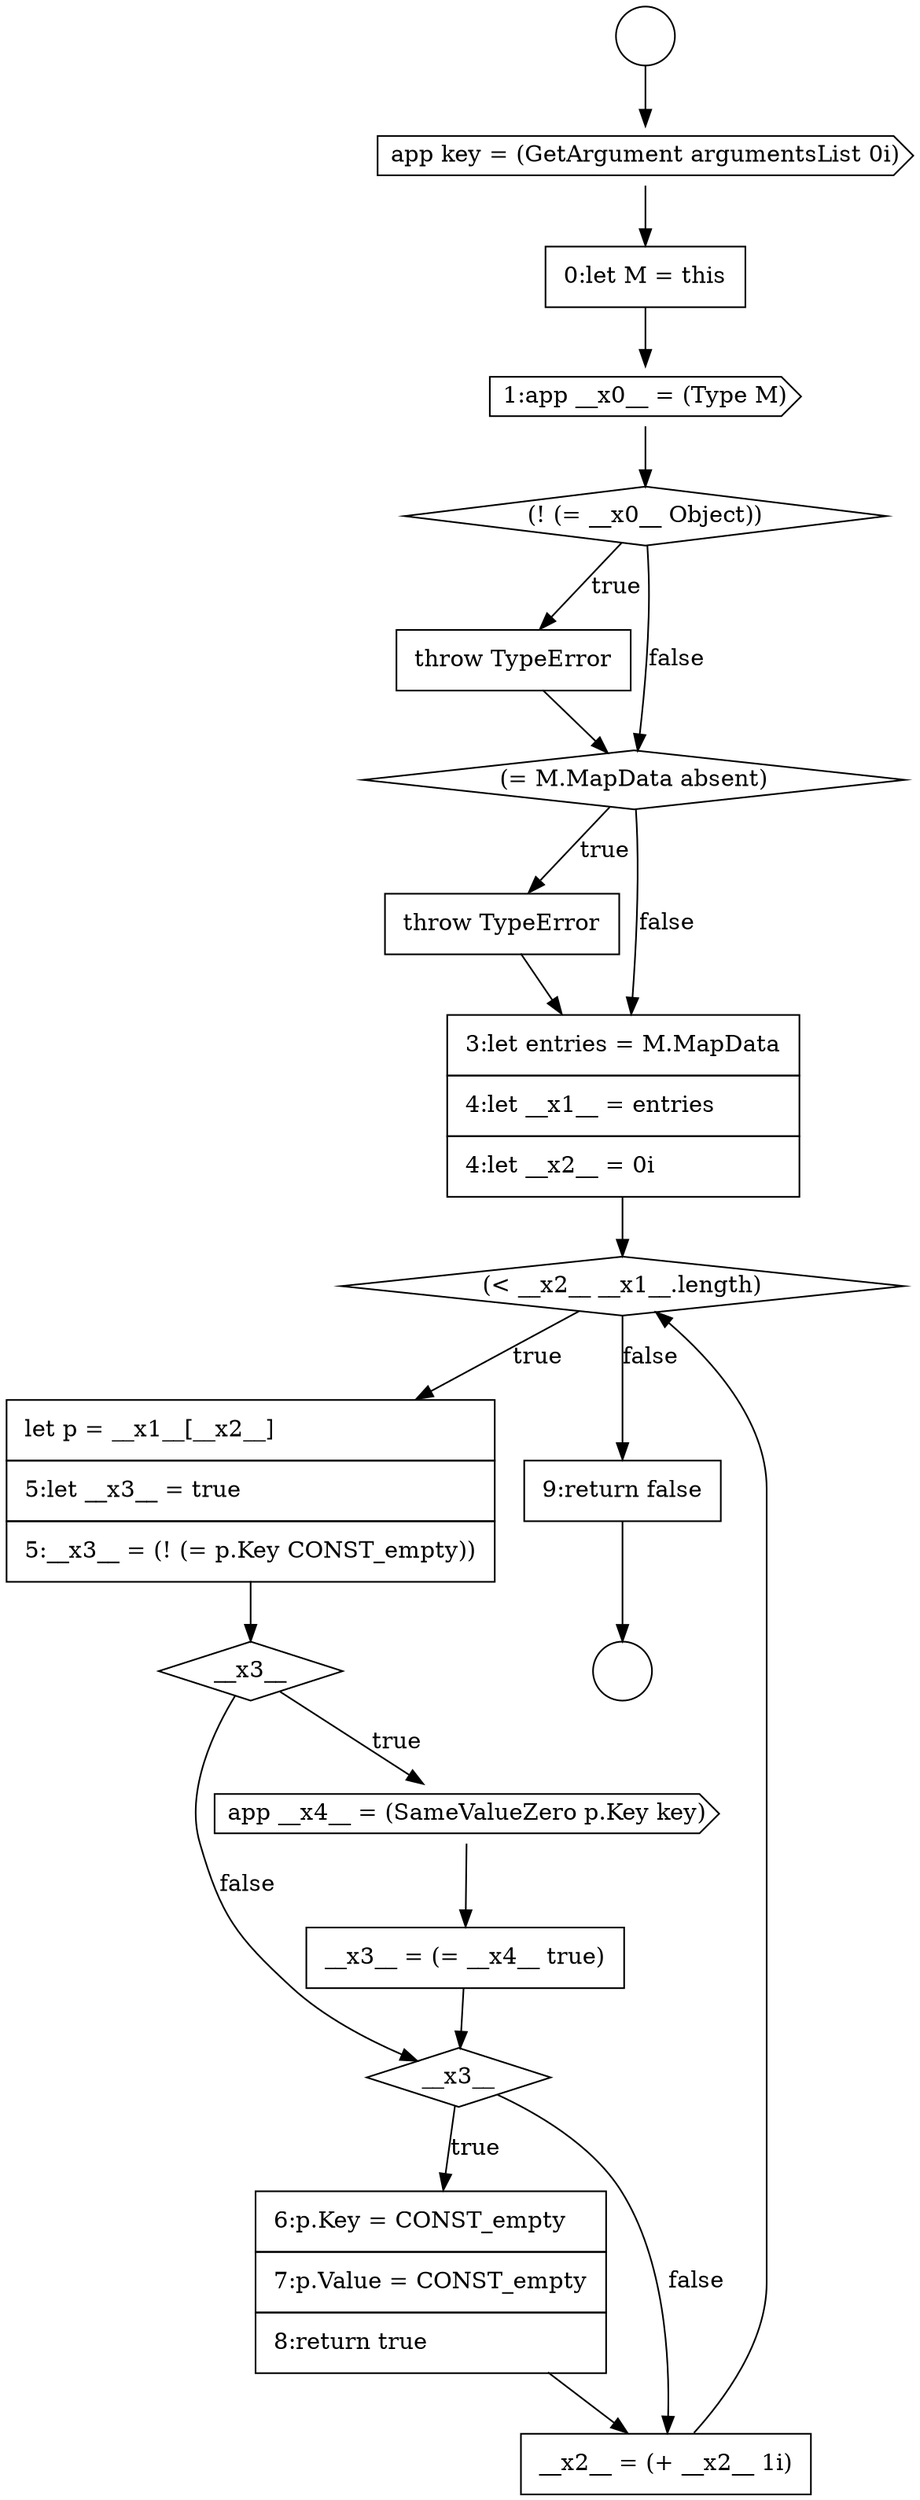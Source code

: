 digraph {
  node16103 [shape=diamond, label=<<font color="black">(&lt; __x2__ __x1__.length)</font>> color="black" fillcolor="white" style=filled]
  node16105 [shape=diamond, label=<<font color="black">__x3__</font>> color="black" fillcolor="white" style=filled]
  node16099 [shape=none, margin=0, label=<<font color="black">
    <table border="0" cellborder="1" cellspacing="0" cellpadding="10">
      <tr><td align="left">throw TypeError</td></tr>
    </table>
  </font>> color="black" fillcolor="white" style=filled]
  node16109 [shape=none, margin=0, label=<<font color="black">
    <table border="0" cellborder="1" cellspacing="0" cellpadding="10">
      <tr><td align="left">6:p.Key = CONST_empty</td></tr>
      <tr><td align="left">7:p.Value = CONST_empty</td></tr>
      <tr><td align="left">8:return true</td></tr>
    </table>
  </font>> color="black" fillcolor="white" style=filled]
  node16104 [shape=none, margin=0, label=<<font color="black">
    <table border="0" cellborder="1" cellspacing="0" cellpadding="10">
      <tr><td align="left">let p = __x1__[__x2__]</td></tr>
      <tr><td align="left">5:let __x3__ = true</td></tr>
      <tr><td align="left">5:__x3__ = (! (= p.Key CONST_empty))</td></tr>
    </table>
  </font>> color="black" fillcolor="white" style=filled]
  node16108 [shape=diamond, label=<<font color="black">__x3__</font>> color="black" fillcolor="white" style=filled]
  node16107 [shape=none, margin=0, label=<<font color="black">
    <table border="0" cellborder="1" cellspacing="0" cellpadding="10">
      <tr><td align="left">__x3__ = (= __x4__ true)</td></tr>
    </table>
  </font>> color="black" fillcolor="white" style=filled]
  node16101 [shape=none, margin=0, label=<<font color="black">
    <table border="0" cellborder="1" cellspacing="0" cellpadding="10">
      <tr><td align="left">throw TypeError</td></tr>
    </table>
  </font>> color="black" fillcolor="white" style=filled]
  node16111 [shape=none, margin=0, label=<<font color="black">
    <table border="0" cellborder="1" cellspacing="0" cellpadding="10">
      <tr><td align="left">9:return false</td></tr>
    </table>
  </font>> color="black" fillcolor="white" style=filled]
  node16106 [shape=cds, label=<<font color="black">app __x4__ = (SameValueZero p.Key key)</font>> color="black" fillcolor="white" style=filled]
  node16102 [shape=none, margin=0, label=<<font color="black">
    <table border="0" cellborder="1" cellspacing="0" cellpadding="10">
      <tr><td align="left">3:let entries = M.MapData</td></tr>
      <tr><td align="left">4:let __x1__ = entries</td></tr>
      <tr><td align="left">4:let __x2__ = 0i</td></tr>
    </table>
  </font>> color="black" fillcolor="white" style=filled]
  node16110 [shape=none, margin=0, label=<<font color="black">
    <table border="0" cellborder="1" cellspacing="0" cellpadding="10">
      <tr><td align="left">__x2__ = (+ __x2__ 1i)</td></tr>
    </table>
  </font>> color="black" fillcolor="white" style=filled]
  node16100 [shape=diamond, label=<<font color="black">(= M.MapData absent)</font>> color="black" fillcolor="white" style=filled]
  node16095 [shape=cds, label=<<font color="black">app key = (GetArgument argumentsList 0i)</font>> color="black" fillcolor="white" style=filled]
  node16094 [shape=circle label=" " color="black" fillcolor="white" style=filled]
  node16096 [shape=none, margin=0, label=<<font color="black">
    <table border="0" cellborder="1" cellspacing="0" cellpadding="10">
      <tr><td align="left">0:let M = this</td></tr>
    </table>
  </font>> color="black" fillcolor="white" style=filled]
  node16097 [shape=cds, label=<<font color="black">1:app __x0__ = (Type M)</font>> color="black" fillcolor="white" style=filled]
  node16098 [shape=diamond, label=<<font color="black">(! (= __x0__ Object))</font>> color="black" fillcolor="white" style=filled]
  node16093 [shape=circle label=" " color="black" fillcolor="white" style=filled]
  node16093 -> node16095 [ color="black"]
  node16100 -> node16101 [label=<<font color="black">true</font>> color="black"]
  node16100 -> node16102 [label=<<font color="black">false</font>> color="black"]
  node16097 -> node16098 [ color="black"]
  node16109 -> node16110 [ color="black"]
  node16098 -> node16099 [label=<<font color="black">true</font>> color="black"]
  node16098 -> node16100 [label=<<font color="black">false</font>> color="black"]
  node16108 -> node16109 [label=<<font color="black">true</font>> color="black"]
  node16108 -> node16110 [label=<<font color="black">false</font>> color="black"]
  node16099 -> node16100 [ color="black"]
  node16101 -> node16102 [ color="black"]
  node16106 -> node16107 [ color="black"]
  node16105 -> node16106 [label=<<font color="black">true</font>> color="black"]
  node16105 -> node16108 [label=<<font color="black">false</font>> color="black"]
  node16103 -> node16104 [label=<<font color="black">true</font>> color="black"]
  node16103 -> node16111 [label=<<font color="black">false</font>> color="black"]
  node16110 -> node16103 [ color="black"]
  node16104 -> node16105 [ color="black"]
  node16107 -> node16108 [ color="black"]
  node16102 -> node16103 [ color="black"]
  node16095 -> node16096 [ color="black"]
  node16111 -> node16094 [ color="black"]
  node16096 -> node16097 [ color="black"]
}
